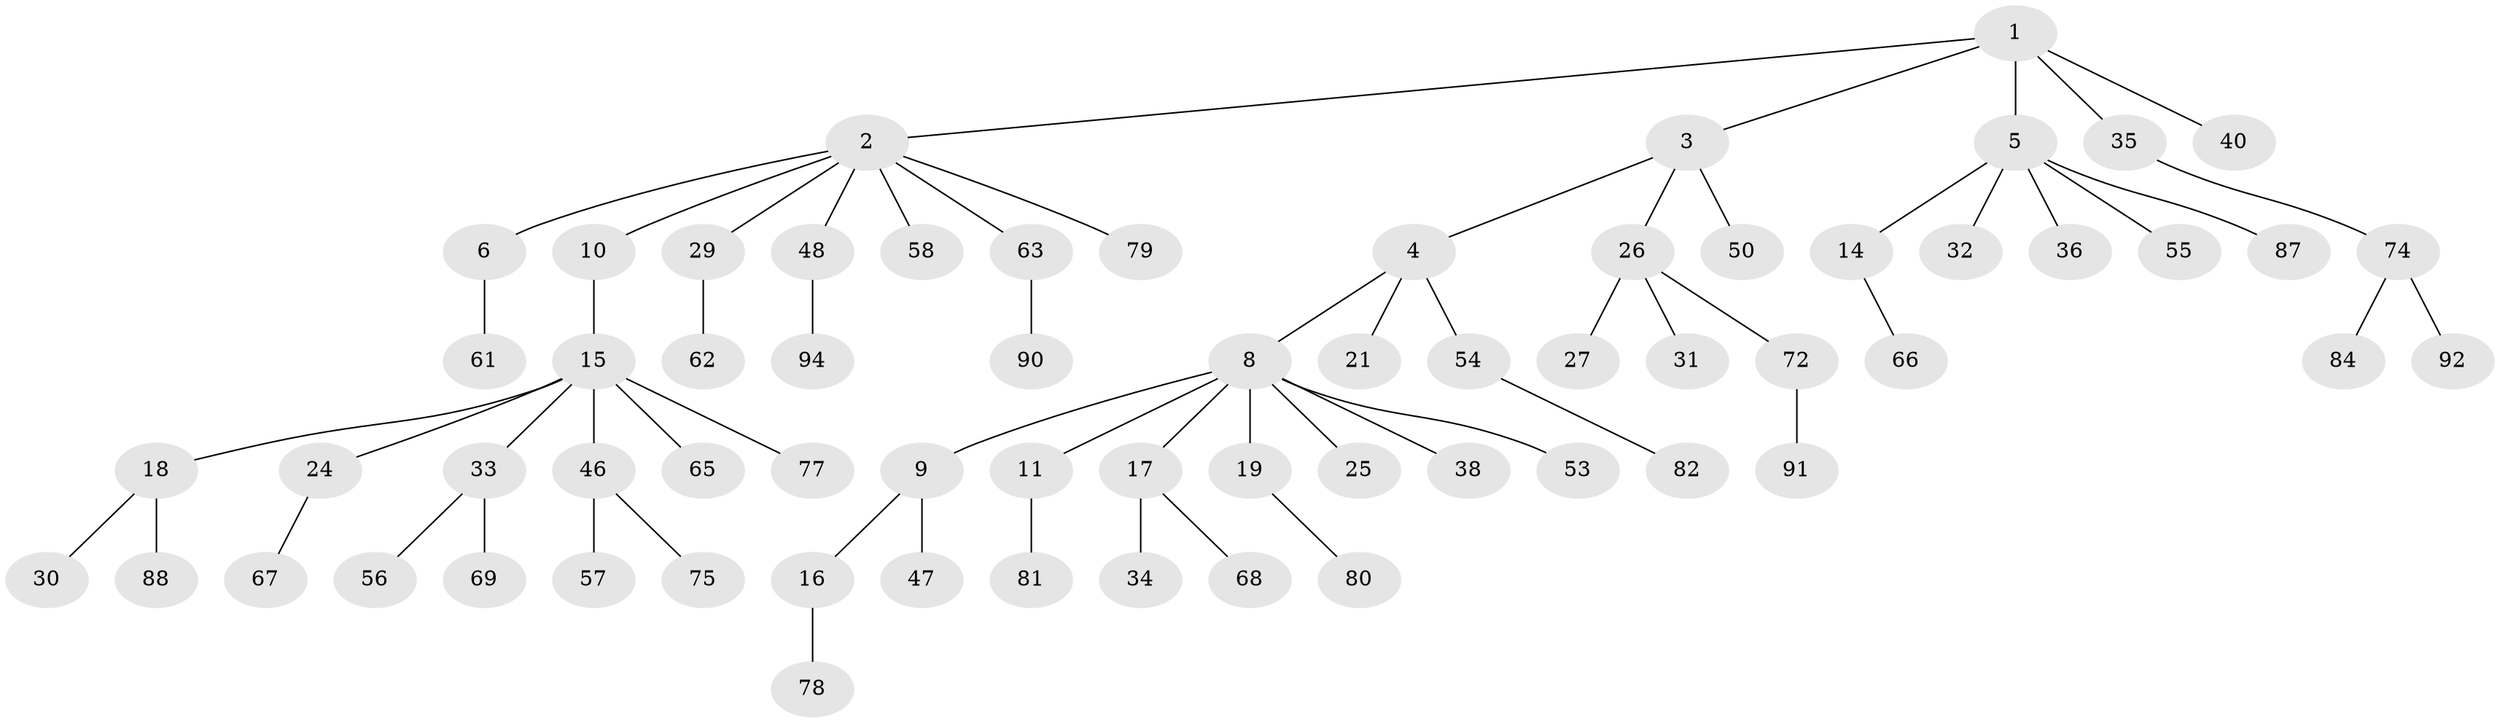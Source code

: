 // Generated by graph-tools (version 1.1) at 2025/24/03/03/25 07:24:08]
// undirected, 65 vertices, 64 edges
graph export_dot {
graph [start="1"]
  node [color=gray90,style=filled];
  1 [super="+28"];
  2 [super="+20"];
  3 [super="+51"];
  4 [super="+7"];
  5 [super="+23"];
  6 [super="+49"];
  8 [super="+12"];
  9 [super="+13"];
  10;
  11;
  14 [super="+42"];
  15 [super="+22"];
  16 [super="+52"];
  17 [super="+60"];
  18 [super="+95"];
  19 [super="+44"];
  21;
  24 [super="+64"];
  25;
  26 [super="+89"];
  27 [super="+45"];
  29 [super="+43"];
  30;
  31 [super="+37"];
  32 [super="+85"];
  33 [super="+39"];
  34;
  35 [super="+41"];
  36;
  38;
  40 [super="+83"];
  46 [super="+59"];
  47;
  48;
  50;
  53;
  54;
  55 [super="+93"];
  56;
  57;
  58;
  61 [super="+71"];
  62;
  63 [super="+86"];
  65;
  66 [super="+70"];
  67;
  68;
  69;
  72 [super="+73"];
  74 [super="+76"];
  75;
  77;
  78 [super="+96"];
  79;
  80;
  81;
  82;
  84;
  87;
  88;
  90;
  91;
  92;
  94;
  1 -- 2;
  1 -- 3;
  1 -- 5;
  1 -- 40;
  1 -- 35;
  2 -- 6;
  2 -- 10;
  2 -- 29;
  2 -- 48;
  2 -- 58;
  2 -- 63;
  2 -- 79;
  3 -- 4;
  3 -- 26;
  3 -- 50;
  4 -- 54;
  4 -- 8;
  4 -- 21;
  5 -- 14;
  5 -- 32;
  5 -- 55;
  5 -- 36;
  5 -- 87;
  6 -- 61;
  8 -- 9;
  8 -- 11;
  8 -- 17;
  8 -- 25;
  8 -- 38;
  8 -- 53;
  8 -- 19;
  9 -- 16;
  9 -- 47;
  10 -- 15;
  11 -- 81;
  14 -- 66;
  15 -- 18;
  15 -- 33;
  15 -- 46;
  15 -- 65;
  15 -- 24;
  15 -- 77;
  16 -- 78;
  17 -- 34;
  17 -- 68;
  18 -- 30;
  18 -- 88;
  19 -- 80;
  24 -- 67;
  26 -- 27;
  26 -- 31;
  26 -- 72;
  29 -- 62;
  33 -- 56;
  33 -- 69;
  35 -- 74;
  46 -- 57;
  46 -- 75;
  48 -- 94;
  54 -- 82;
  63 -- 90;
  72 -- 91;
  74 -- 84;
  74 -- 92;
}
